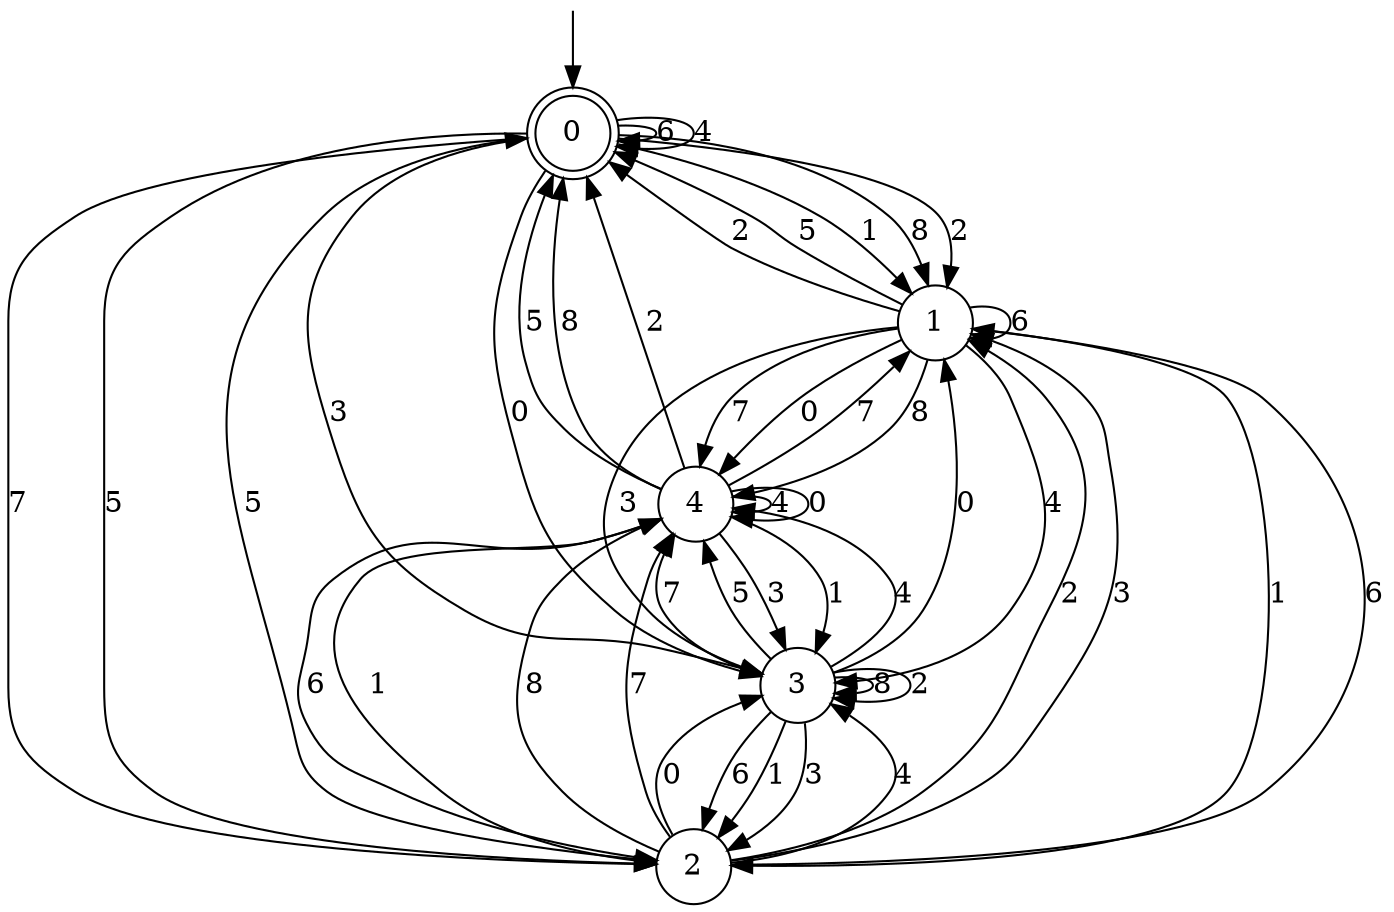 digraph g {

	s0 [shape="doublecircle" label="0"];
	s1 [shape="circle" label="1"];
	s2 [shape="circle" label="2"];
	s3 [shape="circle" label="3"];
	s4 [shape="circle" label="4"];
	s0 -> s0 [label="6"];
	s0 -> s1 [label="1"];
	s0 -> s0 [label="4"];
	s0 -> s1 [label="8"];
	s0 -> s2 [label="7"];
	s0 -> s1 [label="2"];
	s0 -> s3 [label="3"];
	s0 -> s3 [label="0"];
	s0 -> s2 [label="5"];
	s1 -> s1 [label="6"];
	s1 -> s2 [label="1"];
	s1 -> s3 [label="4"];
	s1 -> s4 [label="8"];
	s1 -> s4 [label="7"];
	s1 -> s0 [label="2"];
	s1 -> s3 [label="3"];
	s1 -> s4 [label="0"];
	s1 -> s0 [label="5"];
	s2 -> s1 [label="6"];
	s2 -> s4 [label="1"];
	s2 -> s3 [label="4"];
	s2 -> s4 [label="8"];
	s2 -> s4 [label="7"];
	s2 -> s1 [label="2"];
	s2 -> s1 [label="3"];
	s2 -> s3 [label="0"];
	s2 -> s0 [label="5"];
	s3 -> s2 [label="6"];
	s3 -> s2 [label="1"];
	s3 -> s4 [label="4"];
	s3 -> s3 [label="8"];
	s3 -> s4 [label="7"];
	s3 -> s3 [label="2"];
	s3 -> s2 [label="3"];
	s3 -> s1 [label="0"];
	s3 -> s4 [label="5"];
	s4 -> s2 [label="6"];
	s4 -> s3 [label="1"];
	s4 -> s4 [label="4"];
	s4 -> s0 [label="8"];
	s4 -> s1 [label="7"];
	s4 -> s0 [label="2"];
	s4 -> s3 [label="3"];
	s4 -> s4 [label="0"];
	s4 -> s0 [label="5"];

__start0 [label="" shape="none" width="0" height="0"];
__start0 -> s0;

}

